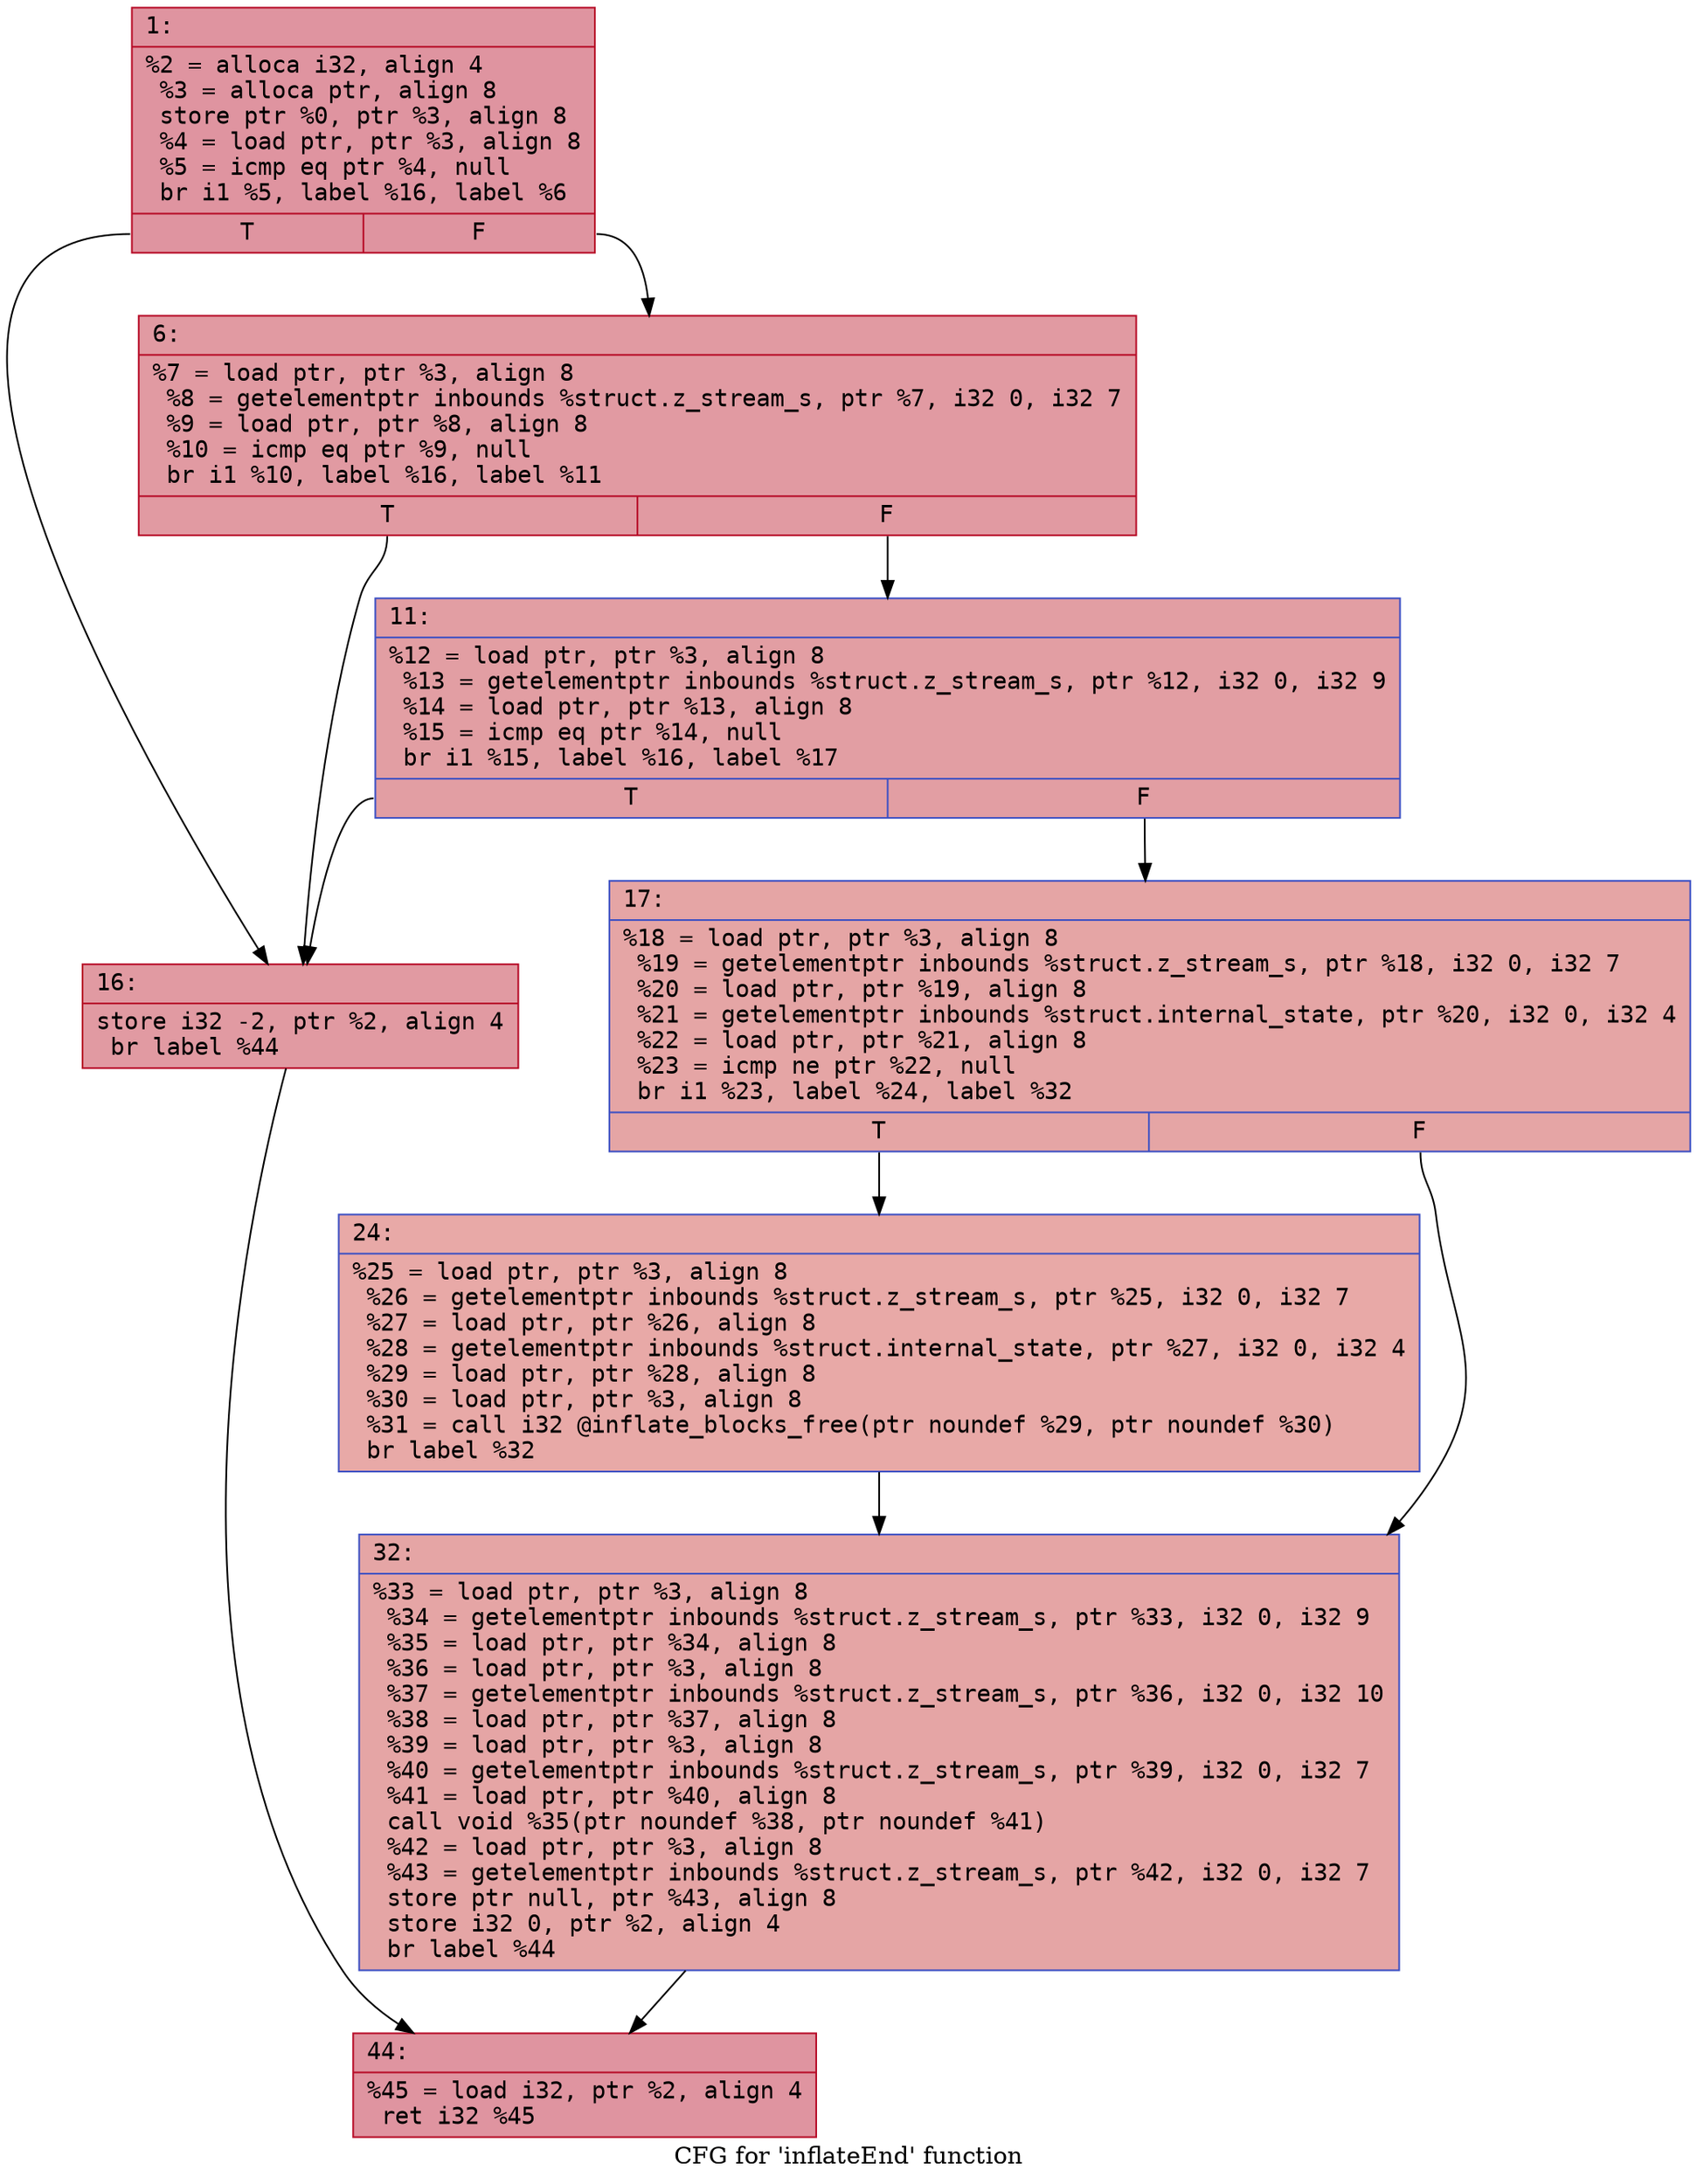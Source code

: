 digraph "CFG for 'inflateEnd' function" {
	label="CFG for 'inflateEnd' function";

	Node0x600002848320 [shape=record,color="#b70d28ff", style=filled, fillcolor="#b70d2870" fontname="Courier",label="{1:\l|  %2 = alloca i32, align 4\l  %3 = alloca ptr, align 8\l  store ptr %0, ptr %3, align 8\l  %4 = load ptr, ptr %3, align 8\l  %5 = icmp eq ptr %4, null\l  br i1 %5, label %16, label %6\l|{<s0>T|<s1>F}}"];
	Node0x600002848320:s0 -> Node0x600002848410[tooltip="1 -> 16\nProbability 37.50%" ];
	Node0x600002848320:s1 -> Node0x600002848370[tooltip="1 -> 6\nProbability 62.50%" ];
	Node0x600002848370 [shape=record,color="#b70d28ff", style=filled, fillcolor="#bb1b2c70" fontname="Courier",label="{6:\l|  %7 = load ptr, ptr %3, align 8\l  %8 = getelementptr inbounds %struct.z_stream_s, ptr %7, i32 0, i32 7\l  %9 = load ptr, ptr %8, align 8\l  %10 = icmp eq ptr %9, null\l  br i1 %10, label %16, label %11\l|{<s0>T|<s1>F}}"];
	Node0x600002848370:s0 -> Node0x600002848410[tooltip="6 -> 16\nProbability 37.50%" ];
	Node0x600002848370:s1 -> Node0x6000028483c0[tooltip="6 -> 11\nProbability 62.50%" ];
	Node0x6000028483c0 [shape=record,color="#3d50c3ff", style=filled, fillcolor="#be242e70" fontname="Courier",label="{11:\l|  %12 = load ptr, ptr %3, align 8\l  %13 = getelementptr inbounds %struct.z_stream_s, ptr %12, i32 0, i32 9\l  %14 = load ptr, ptr %13, align 8\l  %15 = icmp eq ptr %14, null\l  br i1 %15, label %16, label %17\l|{<s0>T|<s1>F}}"];
	Node0x6000028483c0:s0 -> Node0x600002848410[tooltip="11 -> 16\nProbability 37.50%" ];
	Node0x6000028483c0:s1 -> Node0x600002848460[tooltip="11 -> 17\nProbability 62.50%" ];
	Node0x600002848410 [shape=record,color="#b70d28ff", style=filled, fillcolor="#bb1b2c70" fontname="Courier",label="{16:\l|  store i32 -2, ptr %2, align 4\l  br label %44\l}"];
	Node0x600002848410 -> Node0x600002848550[tooltip="16 -> 44\nProbability 100.00%" ];
	Node0x600002848460 [shape=record,color="#3d50c3ff", style=filled, fillcolor="#c5333470" fontname="Courier",label="{17:\l|  %18 = load ptr, ptr %3, align 8\l  %19 = getelementptr inbounds %struct.z_stream_s, ptr %18, i32 0, i32 7\l  %20 = load ptr, ptr %19, align 8\l  %21 = getelementptr inbounds %struct.internal_state, ptr %20, i32 0, i32 4\l  %22 = load ptr, ptr %21, align 8\l  %23 = icmp ne ptr %22, null\l  br i1 %23, label %24, label %32\l|{<s0>T|<s1>F}}"];
	Node0x600002848460:s0 -> Node0x6000028484b0[tooltip="17 -> 24\nProbability 62.50%" ];
	Node0x600002848460:s1 -> Node0x600002848500[tooltip="17 -> 32\nProbability 37.50%" ];
	Node0x6000028484b0 [shape=record,color="#3d50c3ff", style=filled, fillcolor="#ca3b3770" fontname="Courier",label="{24:\l|  %25 = load ptr, ptr %3, align 8\l  %26 = getelementptr inbounds %struct.z_stream_s, ptr %25, i32 0, i32 7\l  %27 = load ptr, ptr %26, align 8\l  %28 = getelementptr inbounds %struct.internal_state, ptr %27, i32 0, i32 4\l  %29 = load ptr, ptr %28, align 8\l  %30 = load ptr, ptr %3, align 8\l  %31 = call i32 @inflate_blocks_free(ptr noundef %29, ptr noundef %30)\l  br label %32\l}"];
	Node0x6000028484b0 -> Node0x600002848500[tooltip="24 -> 32\nProbability 100.00%" ];
	Node0x600002848500 [shape=record,color="#3d50c3ff", style=filled, fillcolor="#c5333470" fontname="Courier",label="{32:\l|  %33 = load ptr, ptr %3, align 8\l  %34 = getelementptr inbounds %struct.z_stream_s, ptr %33, i32 0, i32 9\l  %35 = load ptr, ptr %34, align 8\l  %36 = load ptr, ptr %3, align 8\l  %37 = getelementptr inbounds %struct.z_stream_s, ptr %36, i32 0, i32 10\l  %38 = load ptr, ptr %37, align 8\l  %39 = load ptr, ptr %3, align 8\l  %40 = getelementptr inbounds %struct.z_stream_s, ptr %39, i32 0, i32 7\l  %41 = load ptr, ptr %40, align 8\l  call void %35(ptr noundef %38, ptr noundef %41)\l  %42 = load ptr, ptr %3, align 8\l  %43 = getelementptr inbounds %struct.z_stream_s, ptr %42, i32 0, i32 7\l  store ptr null, ptr %43, align 8\l  store i32 0, ptr %2, align 4\l  br label %44\l}"];
	Node0x600002848500 -> Node0x600002848550[tooltip="32 -> 44\nProbability 100.00%" ];
	Node0x600002848550 [shape=record,color="#b70d28ff", style=filled, fillcolor="#b70d2870" fontname="Courier",label="{44:\l|  %45 = load i32, ptr %2, align 4\l  ret i32 %45\l}"];
}
